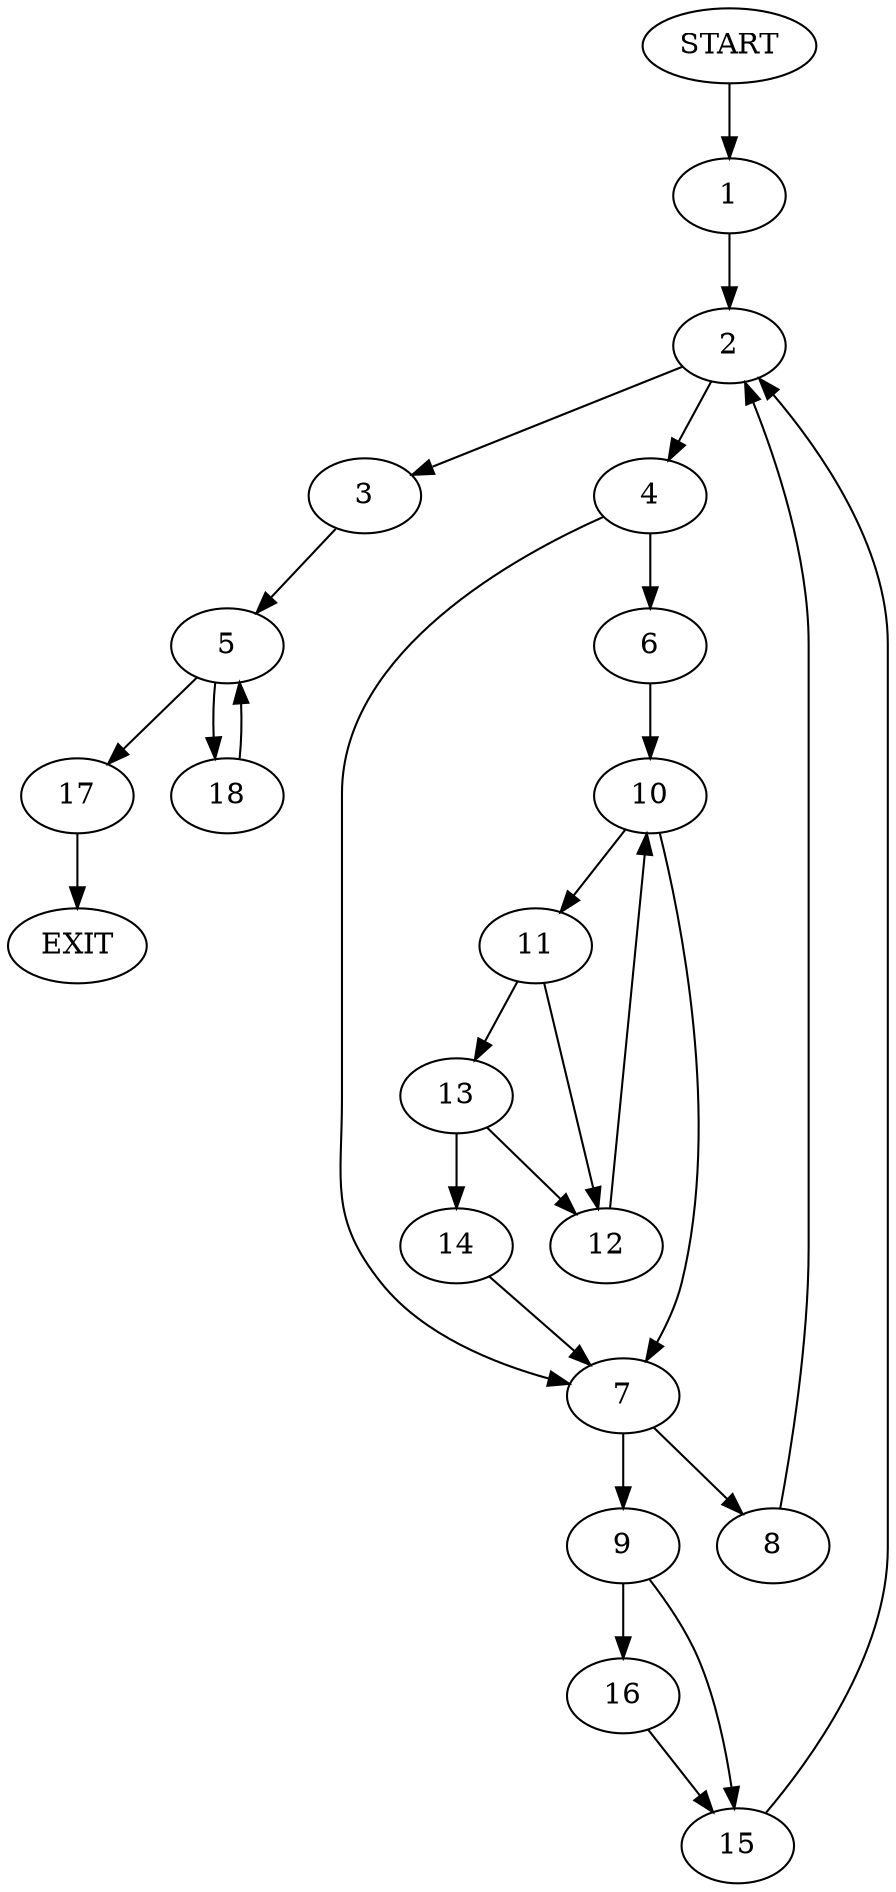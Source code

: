 digraph {
0 [label="START"]
19 [label="EXIT"]
0 -> 1
1 -> 2
2 -> 3
2 -> 4
3 -> 5
4 -> 6
4 -> 7
7 -> 8
7 -> 9
6 -> 10
10 -> 11
10 -> 7
11 -> 12
11 -> 13
13 -> 14
13 -> 12
12 -> 10
14 -> 7
8 -> 2
9 -> 15
9 -> 16
16 -> 15
15 -> 2
5 -> 17
5 -> 18
17 -> 19
18 -> 5
}
